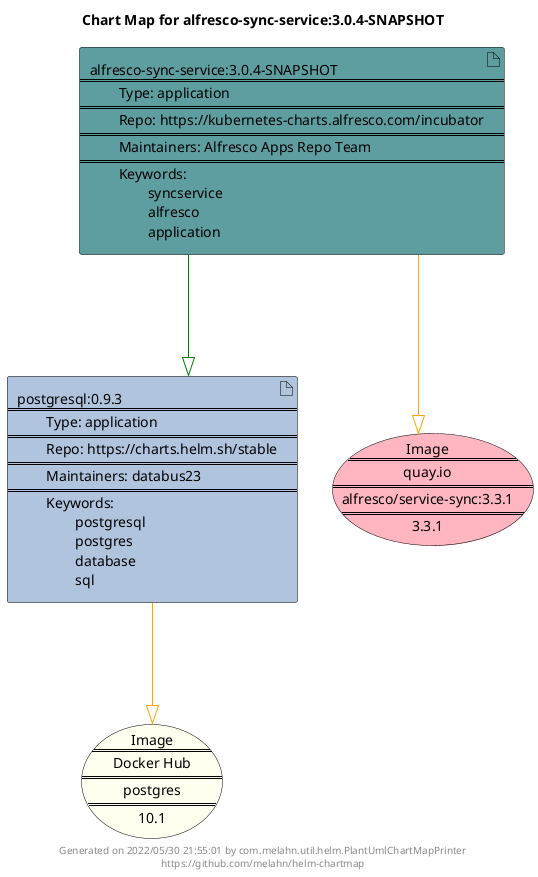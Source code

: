 @startuml
skinparam linetype ortho
skinparam backgroundColor white
skinparam usecaseBorderColor black
skinparam usecaseArrowColor LightSlateGray
skinparam artifactBorderColor black
skinparam artifactArrowColor LightSlateGray

title Chart Map for alfresco-sync-service:3.0.4-SNAPSHOT

'There are 2 referenced Helm Charts
artifact "postgresql:0.9.3\n====\n\tType: application\n====\n\tRepo: https://charts.helm.sh/stable\n====\n\tMaintainers: databus23\n====\n\tKeywords: \n\t\tpostgresql\n\t\tpostgres\n\t\tdatabase\n\t\tsql" as postgresql_0_9_3 #LightSteelBlue
artifact "alfresco-sync-service:3.0.4-SNAPSHOT\n====\n\tType: application\n====\n\tRepo: https://kubernetes-charts.alfresco.com/incubator\n====\n\tMaintainers: Alfresco Apps Repo Team\n====\n\tKeywords: \n\t\tsyncservice\n\t\talfresco\n\t\tapplication" as alfresco_sync_service_3_0_4_SNAPSHOT #CadetBlue

'There are 2 referenced Docker Images
usecase "Image\n====\nDocker Hub\n====\npostgres\n====\n10.1" as postgres_10_1 #Ivory
usecase "Image\n====\nquay.io\n====\nalfresco/service-sync:3.3.1\n====\n3.3.1" as quay_io_alfresco_service_sync_3_3_1 #LightPink

'Chart Dependencies
alfresco_sync_service_3_0_4_SNAPSHOT--[#green]-|>postgresql_0_9_3
postgresql_0_9_3--[#orange]-|>postgres_10_1
alfresco_sync_service_3_0_4_SNAPSHOT--[#orange]-|>quay_io_alfresco_service_sync_3_3_1

center footer Generated on 2022/05/30 21:55:01 by com.melahn.util.helm.PlantUmlChartMapPrinter\nhttps://github.com/melahn/helm-chartmap
@enduml
